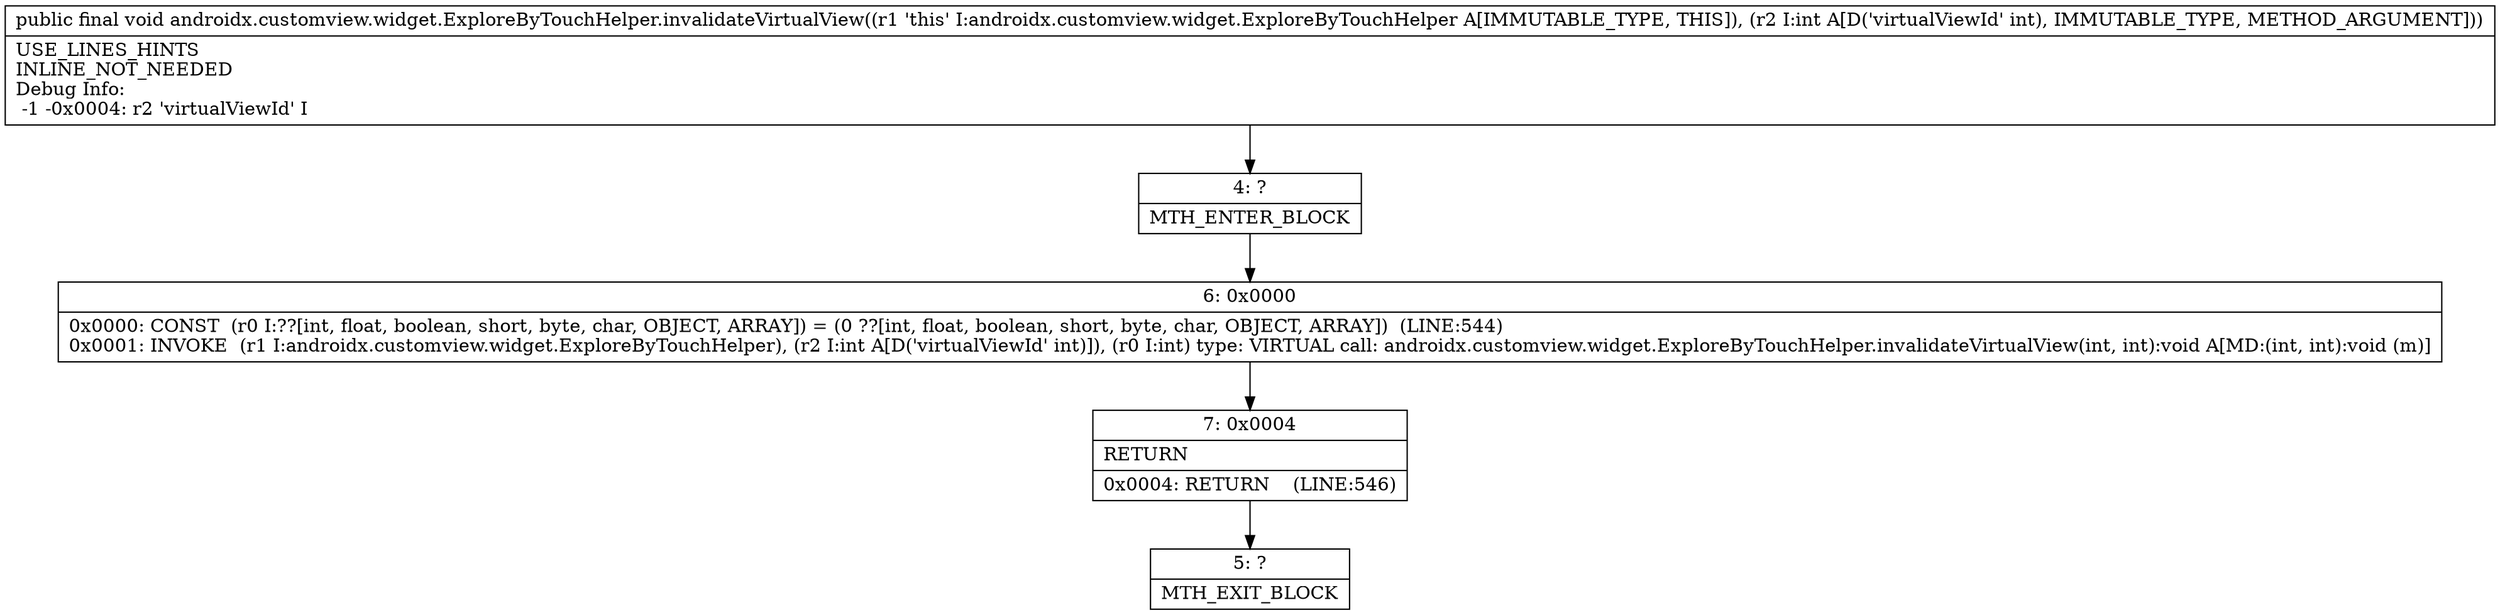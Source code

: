 digraph "CFG forandroidx.customview.widget.ExploreByTouchHelper.invalidateVirtualView(I)V" {
Node_4 [shape=record,label="{4\:\ ?|MTH_ENTER_BLOCK\l}"];
Node_6 [shape=record,label="{6\:\ 0x0000|0x0000: CONST  (r0 I:??[int, float, boolean, short, byte, char, OBJECT, ARRAY]) = (0 ??[int, float, boolean, short, byte, char, OBJECT, ARRAY])  (LINE:544)\l0x0001: INVOKE  (r1 I:androidx.customview.widget.ExploreByTouchHelper), (r2 I:int A[D('virtualViewId' int)]), (r0 I:int) type: VIRTUAL call: androidx.customview.widget.ExploreByTouchHelper.invalidateVirtualView(int, int):void A[MD:(int, int):void (m)]\l}"];
Node_7 [shape=record,label="{7\:\ 0x0004|RETURN\l|0x0004: RETURN    (LINE:546)\l}"];
Node_5 [shape=record,label="{5\:\ ?|MTH_EXIT_BLOCK\l}"];
MethodNode[shape=record,label="{public final void androidx.customview.widget.ExploreByTouchHelper.invalidateVirtualView((r1 'this' I:androidx.customview.widget.ExploreByTouchHelper A[IMMUTABLE_TYPE, THIS]), (r2 I:int A[D('virtualViewId' int), IMMUTABLE_TYPE, METHOD_ARGUMENT]))  | USE_LINES_HINTS\lINLINE_NOT_NEEDED\lDebug Info:\l  \-1 \-0x0004: r2 'virtualViewId' I\l}"];
MethodNode -> Node_4;Node_4 -> Node_6;
Node_6 -> Node_7;
Node_7 -> Node_5;
}

